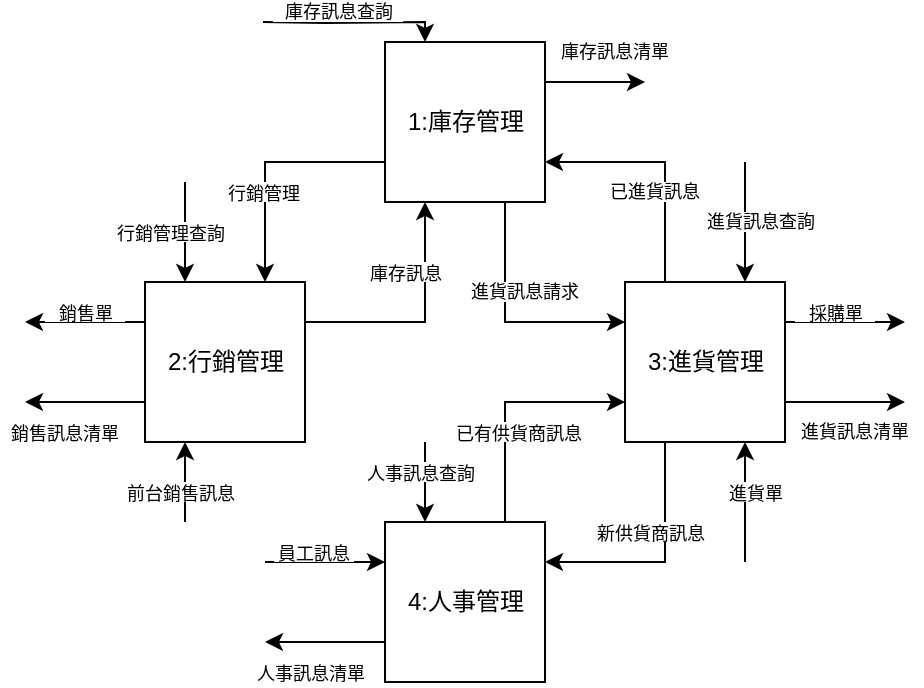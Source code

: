 <mxfile version="22.1.15" type="github">
  <diagram name="第 1 页" id="agxx2Nt2TcWhJUBLlx3H">
    <mxGraphModel dx="1426" dy="-418" grid="1" gridSize="10" guides="1" tooltips="1" connect="1" arrows="1" fold="1" page="1" pageScale="1" pageWidth="827" pageHeight="1169" math="0" shadow="0">
      <root>
        <mxCell id="0" />
        <mxCell id="1" parent="0" />
        <mxCell id="ET-ZJDkSUyUJ-QTXOpoo-1" value="1:庫存管理" style="whiteSpace=wrap;html=1;aspect=fixed;" vertex="1" parent="1">
          <mxGeometry x="392.5" y="1350" width="80" height="80" as="geometry" />
        </mxCell>
        <mxCell id="ET-ZJDkSUyUJ-QTXOpoo-2" value="4:人事管理" style="whiteSpace=wrap;html=1;aspect=fixed;" vertex="1" parent="1">
          <mxGeometry x="392.5" y="1590" width="80" height="80" as="geometry" />
        </mxCell>
        <mxCell id="ET-ZJDkSUyUJ-QTXOpoo-3" value="2:行銷管理" style="whiteSpace=wrap;html=1;aspect=fixed;" vertex="1" parent="1">
          <mxGeometry x="272.5" y="1470" width="80" height="80" as="geometry" />
        </mxCell>
        <mxCell id="ET-ZJDkSUyUJ-QTXOpoo-4" value="3:進貨管理" style="whiteSpace=wrap;html=1;aspect=fixed;" vertex="1" parent="1">
          <mxGeometry x="512.5" y="1470" width="80" height="80" as="geometry" />
        </mxCell>
        <mxCell id="ET-ZJDkSUyUJ-QTXOpoo-5" value="" style="endArrow=classic;html=1;rounded=0;edgeStyle=orthogonalEdgeStyle;exitX=1;exitY=0.25;exitDx=0;exitDy=0;entryX=0.25;entryY=1;entryDx=0;entryDy=0;" edge="1" parent="1" source="ET-ZJDkSUyUJ-QTXOpoo-3" target="ET-ZJDkSUyUJ-QTXOpoo-1">
          <mxGeometry width="50" height="50" relative="1" as="geometry">
            <mxPoint x="462.5" y="1590" as="sourcePoint" />
            <mxPoint x="512.5" y="1540" as="targetPoint" />
          </mxGeometry>
        </mxCell>
        <mxCell id="ET-ZJDkSUyUJ-QTXOpoo-6" value="" style="endArrow=classic;html=1;rounded=0;edgeStyle=orthogonalEdgeStyle;exitX=0;exitY=0.75;exitDx=0;exitDy=0;entryX=0.75;entryY=0;entryDx=0;entryDy=0;" edge="1" parent="1" source="ET-ZJDkSUyUJ-QTXOpoo-1" target="ET-ZJDkSUyUJ-QTXOpoo-3">
          <mxGeometry width="50" height="50" relative="1" as="geometry">
            <mxPoint x="362.5" y="1500" as="sourcePoint" />
            <mxPoint x="422.5" y="1440" as="targetPoint" />
          </mxGeometry>
        </mxCell>
        <mxCell id="ET-ZJDkSUyUJ-QTXOpoo-7" value="" style="endArrow=classic;html=1;rounded=0;edgeStyle=orthogonalEdgeStyle;exitX=0.25;exitY=0;exitDx=0;exitDy=0;entryX=1;entryY=0.75;entryDx=0;entryDy=0;" edge="1" parent="1" source="ET-ZJDkSUyUJ-QTXOpoo-4" target="ET-ZJDkSUyUJ-QTXOpoo-1">
          <mxGeometry width="50" height="50" relative="1" as="geometry">
            <mxPoint x="372.5" y="1510" as="sourcePoint" />
            <mxPoint x="432.5" y="1450" as="targetPoint" />
          </mxGeometry>
        </mxCell>
        <mxCell id="ET-ZJDkSUyUJ-QTXOpoo-8" value="" style="endArrow=classic;html=1;rounded=0;edgeStyle=orthogonalEdgeStyle;exitX=0.75;exitY=1;exitDx=0;exitDy=0;entryX=0;entryY=0.25;entryDx=0;entryDy=0;" edge="1" parent="1" source="ET-ZJDkSUyUJ-QTXOpoo-1" target="ET-ZJDkSUyUJ-QTXOpoo-4">
          <mxGeometry width="50" height="50" relative="1" as="geometry">
            <mxPoint x="382.5" y="1520" as="sourcePoint" />
            <mxPoint x="442.5" y="1460" as="targetPoint" />
          </mxGeometry>
        </mxCell>
        <mxCell id="ET-ZJDkSUyUJ-QTXOpoo-9" value="" style="endArrow=classic;html=1;rounded=0;edgeStyle=orthogonalEdgeStyle;exitX=0.75;exitY=0;exitDx=0;exitDy=0;entryX=0;entryY=0.75;entryDx=0;entryDy=0;" edge="1" parent="1" source="ET-ZJDkSUyUJ-QTXOpoo-2" target="ET-ZJDkSUyUJ-QTXOpoo-4">
          <mxGeometry width="50" height="50" relative="1" as="geometry">
            <mxPoint x="392.5" y="1530" as="sourcePoint" />
            <mxPoint x="452.5" y="1470" as="targetPoint" />
          </mxGeometry>
        </mxCell>
        <mxCell id="ET-ZJDkSUyUJ-QTXOpoo-10" value="" style="endArrow=classic;html=1;rounded=0;edgeStyle=orthogonalEdgeStyle;exitX=0.25;exitY=1;exitDx=0;exitDy=0;entryX=1;entryY=0.25;entryDx=0;entryDy=0;" edge="1" parent="1" source="ET-ZJDkSUyUJ-QTXOpoo-4" target="ET-ZJDkSUyUJ-QTXOpoo-2">
          <mxGeometry width="50" height="50" relative="1" as="geometry">
            <mxPoint x="402.5" y="1540" as="sourcePoint" />
            <mxPoint x="462.5" y="1480" as="targetPoint" />
          </mxGeometry>
        </mxCell>
        <mxCell id="ET-ZJDkSUyUJ-QTXOpoo-11" value="" style="endArrow=classic;html=1;rounded=0;edgeStyle=orthogonalEdgeStyle;exitX=1;exitY=0.25;exitDx=0;exitDy=0;entryX=0.25;entryY=0;entryDx=0;entryDy=0;" edge="1" parent="1" target="ET-ZJDkSUyUJ-QTXOpoo-1">
          <mxGeometry width="50" height="50" relative="1" as="geometry">
            <mxPoint x="331.5" y="1340" as="sourcePoint" />
            <mxPoint x="391.5" y="1280" as="targetPoint" />
          </mxGeometry>
        </mxCell>
        <mxCell id="ET-ZJDkSUyUJ-QTXOpoo-12" value="" style="endArrow=classic;html=1;rounded=0;entryX=0.25;entryY=0;entryDx=0;entryDy=0;" edge="1" parent="1" target="ET-ZJDkSUyUJ-QTXOpoo-2">
          <mxGeometry width="50" height="50" relative="1" as="geometry">
            <mxPoint x="412.5" y="1550" as="sourcePoint" />
            <mxPoint x="512.5" y="1570" as="targetPoint" />
          </mxGeometry>
        </mxCell>
        <mxCell id="ET-ZJDkSUyUJ-QTXOpoo-13" value="" style="endArrow=classic;html=1;rounded=0;entryX=0.25;entryY=1;entryDx=0;entryDy=0;" edge="1" parent="1" target="ET-ZJDkSUyUJ-QTXOpoo-3">
          <mxGeometry width="50" height="50" relative="1" as="geometry">
            <mxPoint x="292.5" y="1590" as="sourcePoint" />
            <mxPoint x="422.5" y="1600" as="targetPoint" />
          </mxGeometry>
        </mxCell>
        <mxCell id="ET-ZJDkSUyUJ-QTXOpoo-14" value="" style="endArrow=classic;html=1;rounded=0;entryX=0.25;entryY=0;entryDx=0;entryDy=0;" edge="1" parent="1" target="ET-ZJDkSUyUJ-QTXOpoo-3">
          <mxGeometry width="50" height="50" relative="1" as="geometry">
            <mxPoint x="292.5" y="1420" as="sourcePoint" />
            <mxPoint x="302.5" y="1560" as="targetPoint" />
          </mxGeometry>
        </mxCell>
        <mxCell id="ET-ZJDkSUyUJ-QTXOpoo-15" value="" style="endArrow=classic;html=1;rounded=0;exitX=0;exitY=0.25;exitDx=0;exitDy=0;" edge="1" parent="1" source="ET-ZJDkSUyUJ-QTXOpoo-3">
          <mxGeometry width="50" height="50" relative="1" as="geometry">
            <mxPoint x="312.5" y="1610" as="sourcePoint" />
            <mxPoint x="212.5" y="1490" as="targetPoint" />
          </mxGeometry>
        </mxCell>
        <mxCell id="ET-ZJDkSUyUJ-QTXOpoo-16" value="" style="endArrow=classic;html=1;rounded=0;exitX=0;exitY=0.75;exitDx=0;exitDy=0;" edge="1" parent="1" source="ET-ZJDkSUyUJ-QTXOpoo-3">
          <mxGeometry width="50" height="50" relative="1" as="geometry">
            <mxPoint x="282.5" y="1500" as="sourcePoint" />
            <mxPoint x="212.5" y="1530" as="targetPoint" />
          </mxGeometry>
        </mxCell>
        <mxCell id="ET-ZJDkSUyUJ-QTXOpoo-17" value="" style="endArrow=classic;html=1;rounded=0;entryX=0;entryY=0.25;entryDx=0;entryDy=0;" edge="1" parent="1" target="ET-ZJDkSUyUJ-QTXOpoo-2">
          <mxGeometry width="50" height="50" relative="1" as="geometry">
            <mxPoint x="332.5" y="1610" as="sourcePoint" />
            <mxPoint x="222.5" y="1540" as="targetPoint" />
          </mxGeometry>
        </mxCell>
        <mxCell id="ET-ZJDkSUyUJ-QTXOpoo-18" value="" style="endArrow=classic;html=1;rounded=0;exitX=0;exitY=0.75;exitDx=0;exitDy=0;" edge="1" parent="1" source="ET-ZJDkSUyUJ-QTXOpoo-2">
          <mxGeometry width="50" height="50" relative="1" as="geometry">
            <mxPoint x="342.5" y="1620" as="sourcePoint" />
            <mxPoint x="332.5" y="1650" as="targetPoint" />
          </mxGeometry>
        </mxCell>
        <mxCell id="ET-ZJDkSUyUJ-QTXOpoo-19" value="" style="endArrow=classic;html=1;rounded=0;entryX=0.75;entryY=1;entryDx=0;entryDy=0;" edge="1" parent="1" target="ET-ZJDkSUyUJ-QTXOpoo-4">
          <mxGeometry width="50" height="50" relative="1" as="geometry">
            <mxPoint x="572.5" y="1610" as="sourcePoint" />
            <mxPoint x="402.5" y="1620" as="targetPoint" />
          </mxGeometry>
        </mxCell>
        <mxCell id="ET-ZJDkSUyUJ-QTXOpoo-20" value="" style="endArrow=classic;html=1;rounded=0;entryX=0.75;entryY=0;entryDx=0;entryDy=0;" edge="1" parent="1" target="ET-ZJDkSUyUJ-QTXOpoo-4">
          <mxGeometry width="50" height="50" relative="1" as="geometry">
            <mxPoint x="572.5" y="1410" as="sourcePoint" />
            <mxPoint x="582.5" y="1560" as="targetPoint" />
          </mxGeometry>
        </mxCell>
        <mxCell id="ET-ZJDkSUyUJ-QTXOpoo-21" value="" style="endArrow=classic;html=1;rounded=0;exitX=1;exitY=0.25;exitDx=0;exitDy=0;" edge="1" parent="1" source="ET-ZJDkSUyUJ-QTXOpoo-1">
          <mxGeometry width="50" height="50" relative="1" as="geometry">
            <mxPoint x="582.5" y="1420" as="sourcePoint" />
            <mxPoint x="522.5" y="1370" as="targetPoint" />
          </mxGeometry>
        </mxCell>
        <mxCell id="ET-ZJDkSUyUJ-QTXOpoo-22" value="" style="endArrow=classic;html=1;rounded=0;exitX=1;exitY=0.25;exitDx=0;exitDy=0;" edge="1" parent="1" source="ET-ZJDkSUyUJ-QTXOpoo-4">
          <mxGeometry width="50" height="50" relative="1" as="geometry">
            <mxPoint x="642.5" y="1500" as="sourcePoint" />
            <mxPoint x="652.5" y="1490" as="targetPoint" />
          </mxGeometry>
        </mxCell>
        <mxCell id="ET-ZJDkSUyUJ-QTXOpoo-23" value="" style="endArrow=classic;html=1;rounded=0;exitX=1;exitY=0.75;exitDx=0;exitDy=0;" edge="1" parent="1" source="ET-ZJDkSUyUJ-QTXOpoo-4">
          <mxGeometry width="50" height="50" relative="1" as="geometry">
            <mxPoint x="602.5" y="1500" as="sourcePoint" />
            <mxPoint x="652.5" y="1530" as="targetPoint" />
          </mxGeometry>
        </mxCell>
        <mxCell id="ET-ZJDkSUyUJ-QTXOpoo-24" value="&lt;font style=&quot;font-size: 9px;&quot;&gt;行銷管理&lt;/font&gt;" style="text;html=1;strokeColor=none;fillColor=default;align=center;verticalAlign=middle;whiteSpace=wrap;rounded=0;" vertex="1" parent="1">
          <mxGeometry x="312.25" y="1420" width="40" height="10" as="geometry" />
        </mxCell>
        <mxCell id="ET-ZJDkSUyUJ-QTXOpoo-25" value="&lt;font style=&quot;font-size: 9px;&quot;&gt;庫存訊息&lt;/font&gt;" style="text;html=1;strokeColor=none;fillColor=default;align=center;verticalAlign=middle;whiteSpace=wrap;rounded=0;" vertex="1" parent="1">
          <mxGeometry x="382.5" y="1460" width="40" height="10" as="geometry" />
        </mxCell>
        <mxCell id="ET-ZJDkSUyUJ-QTXOpoo-26" value="&lt;font style=&quot;font-size: 9px;&quot;&gt;行銷管理查詢&lt;/font&gt;" style="text;html=1;strokeColor=none;fillColor=default;align=center;verticalAlign=middle;whiteSpace=wrap;rounded=0;" vertex="1" parent="1">
          <mxGeometry x="252.5" y="1440" width="65" height="10" as="geometry" />
        </mxCell>
        <mxCell id="ET-ZJDkSUyUJ-QTXOpoo-27" value="&lt;font style=&quot;font-size: 9px;&quot;&gt;銷售單&lt;/font&gt;" style="text;html=1;strokeColor=none;fillColor=default;align=center;verticalAlign=middle;whiteSpace=wrap;rounded=0;" vertex="1" parent="1">
          <mxGeometry x="222.5" y="1480" width="40" height="10" as="geometry" />
        </mxCell>
        <mxCell id="ET-ZJDkSUyUJ-QTXOpoo-28" value="&lt;font style=&quot;font-size: 9px;&quot;&gt;銷售訊息清單&lt;/font&gt;" style="text;html=1;strokeColor=none;fillColor=default;align=center;verticalAlign=middle;whiteSpace=wrap;rounded=0;" vertex="1" parent="1">
          <mxGeometry x="200" y="1540" width="65" height="10" as="geometry" />
        </mxCell>
        <mxCell id="ET-ZJDkSUyUJ-QTXOpoo-29" value="&lt;font style=&quot;font-size: 9px;&quot;&gt;前台銷售訊息&lt;/font&gt;" style="text;html=1;strokeColor=none;fillColor=default;align=center;verticalAlign=middle;whiteSpace=wrap;rounded=0;" vertex="1" parent="1">
          <mxGeometry x="257.5" y="1570" width="65" height="10" as="geometry" />
        </mxCell>
        <mxCell id="ET-ZJDkSUyUJ-QTXOpoo-30" value="&lt;font style=&quot;font-size: 9px;&quot;&gt;人事訊息查詢&lt;/font&gt;" style="text;html=1;strokeColor=none;fillColor=default;align=center;verticalAlign=middle;whiteSpace=wrap;rounded=0;" vertex="1" parent="1">
          <mxGeometry x="377.5" y="1560" width="65" height="10" as="geometry" />
        </mxCell>
        <mxCell id="ET-ZJDkSUyUJ-QTXOpoo-31" value="&lt;font style=&quot;font-size: 9px;&quot;&gt;員工訊息&lt;/font&gt;" style="text;html=1;strokeColor=none;fillColor=default;align=center;verticalAlign=middle;whiteSpace=wrap;rounded=0;" vertex="1" parent="1">
          <mxGeometry x="337" y="1600" width="40" height="10" as="geometry" />
        </mxCell>
        <mxCell id="ET-ZJDkSUyUJ-QTXOpoo-32" value="&lt;font style=&quot;font-size: 9px;&quot;&gt;人事訊息清單&lt;/font&gt;" style="text;html=1;strokeColor=none;fillColor=default;align=center;verticalAlign=middle;whiteSpace=wrap;rounded=0;" vertex="1" parent="1">
          <mxGeometry x="322.5" y="1660" width="65" height="10" as="geometry" />
        </mxCell>
        <mxCell id="ET-ZJDkSUyUJ-QTXOpoo-33" value="&lt;font style=&quot;font-size: 9px;&quot;&gt;新供貨商訊息&lt;/font&gt;" style="text;html=1;strokeColor=none;fillColor=default;align=center;verticalAlign=middle;whiteSpace=wrap;rounded=0;" vertex="1" parent="1">
          <mxGeometry x="492.5" y="1590" width="65" height="10" as="geometry" />
        </mxCell>
        <mxCell id="ET-ZJDkSUyUJ-QTXOpoo-34" value="&lt;font style=&quot;font-size: 9px;&quot;&gt;已有供貨商訊息&lt;/font&gt;" style="text;html=1;strokeColor=none;fillColor=default;align=center;verticalAlign=middle;whiteSpace=wrap;rounded=0;" vertex="1" parent="1">
          <mxGeometry x="422.5" y="1540" width="72.5" height="10" as="geometry" />
        </mxCell>
        <mxCell id="ET-ZJDkSUyUJ-QTXOpoo-35" value="&lt;font style=&quot;font-size: 9px;&quot;&gt;進貨單&lt;/font&gt;" style="text;html=1;strokeColor=none;fillColor=default;align=center;verticalAlign=middle;whiteSpace=wrap;rounded=0;" vertex="1" parent="1">
          <mxGeometry x="557.5" y="1570" width="40" height="10" as="geometry" />
        </mxCell>
        <mxCell id="ET-ZJDkSUyUJ-QTXOpoo-36" value="&lt;font style=&quot;font-size: 9px;&quot;&gt;採購單&lt;/font&gt;" style="text;html=1;strokeColor=none;fillColor=default;align=center;verticalAlign=middle;whiteSpace=wrap;rounded=0;" vertex="1" parent="1">
          <mxGeometry x="597.5" y="1480" width="40" height="10" as="geometry" />
        </mxCell>
        <mxCell id="ET-ZJDkSUyUJ-QTXOpoo-37" value="&lt;font style=&quot;font-size: 9px;&quot;&gt;進貨訊息清單&lt;/font&gt;" style="text;html=1;strokeColor=none;fillColor=default;align=center;verticalAlign=middle;whiteSpace=wrap;rounded=0;fontSize=9;" vertex="1" parent="1">
          <mxGeometry x="595" y="1540" width="65" height="10" as="geometry" />
        </mxCell>
        <mxCell id="ET-ZJDkSUyUJ-QTXOpoo-38" value="&lt;font style=&quot;font-size: 9px;&quot;&gt;進貨訊息查詢&lt;/font&gt;" style="text;html=1;strokeColor=none;fillColor=default;align=center;verticalAlign=middle;whiteSpace=wrap;rounded=0;fontSize=9;" vertex="1" parent="1">
          <mxGeometry x="547.5" y="1435" width="65" height="10" as="geometry" />
        </mxCell>
        <mxCell id="ET-ZJDkSUyUJ-QTXOpoo-39" value="&lt;font style=&quot;font-size: 9px;&quot;&gt;已進貨訊息&lt;/font&gt;" style="text;html=1;strokeColor=none;fillColor=default;align=center;verticalAlign=middle;whiteSpace=wrap;rounded=0;fontSize=9;" vertex="1" parent="1">
          <mxGeometry x="495" y="1420" width="65" height="10" as="geometry" />
        </mxCell>
        <mxCell id="ET-ZJDkSUyUJ-QTXOpoo-40" value="&lt;font style=&quot;font-size: 9px;&quot;&gt;進貨訊息請求&lt;/font&gt;" style="text;html=1;strokeColor=none;fillColor=default;align=center;verticalAlign=middle;whiteSpace=wrap;rounded=0;fontSize=9;" vertex="1" parent="1">
          <mxGeometry x="430" y="1470" width="65" height="10" as="geometry" />
        </mxCell>
        <mxCell id="ET-ZJDkSUyUJ-QTXOpoo-41" value="&lt;font style=&quot;font-size: 9px;&quot;&gt;庫存訊息清單&lt;/font&gt;" style="text;html=1;strokeColor=none;fillColor=default;align=center;verticalAlign=middle;whiteSpace=wrap;rounded=0;fontSize=9;" vertex="1" parent="1">
          <mxGeometry x="475" y="1350" width="65" height="10" as="geometry" />
        </mxCell>
        <mxCell id="ET-ZJDkSUyUJ-QTXOpoo-42" value="&lt;font style=&quot;font-size: 9px;&quot;&gt;庫存訊息查詢&lt;/font&gt;" style="text;html=1;strokeColor=none;fillColor=default;align=center;verticalAlign=middle;whiteSpace=wrap;rounded=0;fontSize=9;" vertex="1" parent="1">
          <mxGeometry x="336.5" y="1330" width="65" height="10" as="geometry" />
        </mxCell>
      </root>
    </mxGraphModel>
  </diagram>
</mxfile>
